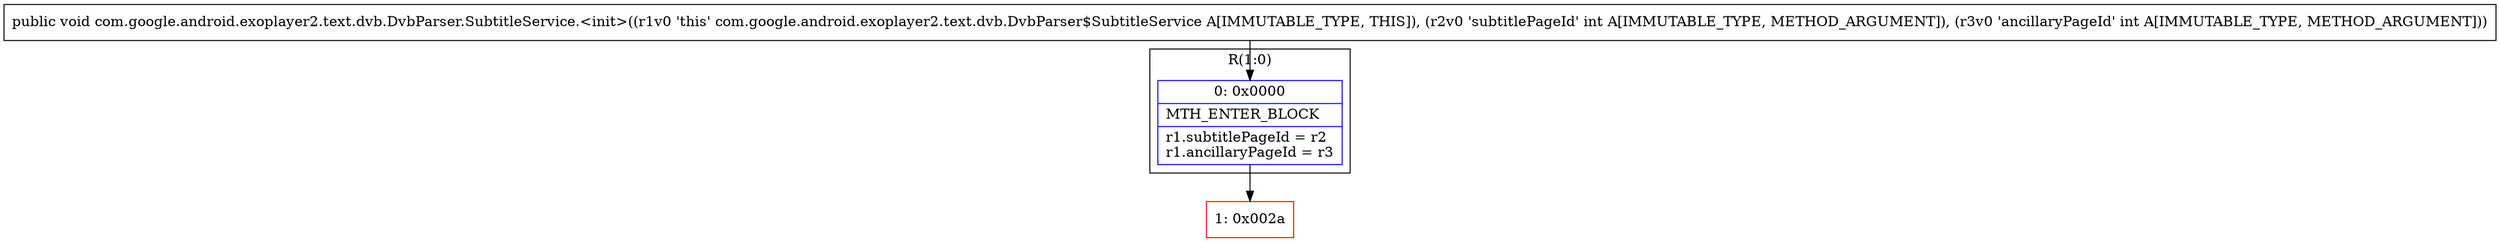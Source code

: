 digraph "CFG forcom.google.android.exoplayer2.text.dvb.DvbParser.SubtitleService.\<init\>(II)V" {
subgraph cluster_Region_1494938273 {
label = "R(1:0)";
node [shape=record,color=blue];
Node_0 [shape=record,label="{0\:\ 0x0000|MTH_ENTER_BLOCK\l|r1.subtitlePageId = r2\lr1.ancillaryPageId = r3\l}"];
}
Node_1 [shape=record,color=red,label="{1\:\ 0x002a}"];
MethodNode[shape=record,label="{public void com.google.android.exoplayer2.text.dvb.DvbParser.SubtitleService.\<init\>((r1v0 'this' com.google.android.exoplayer2.text.dvb.DvbParser$SubtitleService A[IMMUTABLE_TYPE, THIS]), (r2v0 'subtitlePageId' int A[IMMUTABLE_TYPE, METHOD_ARGUMENT]), (r3v0 'ancillaryPageId' int A[IMMUTABLE_TYPE, METHOD_ARGUMENT])) }"];
MethodNode -> Node_0;
Node_0 -> Node_1;
}

